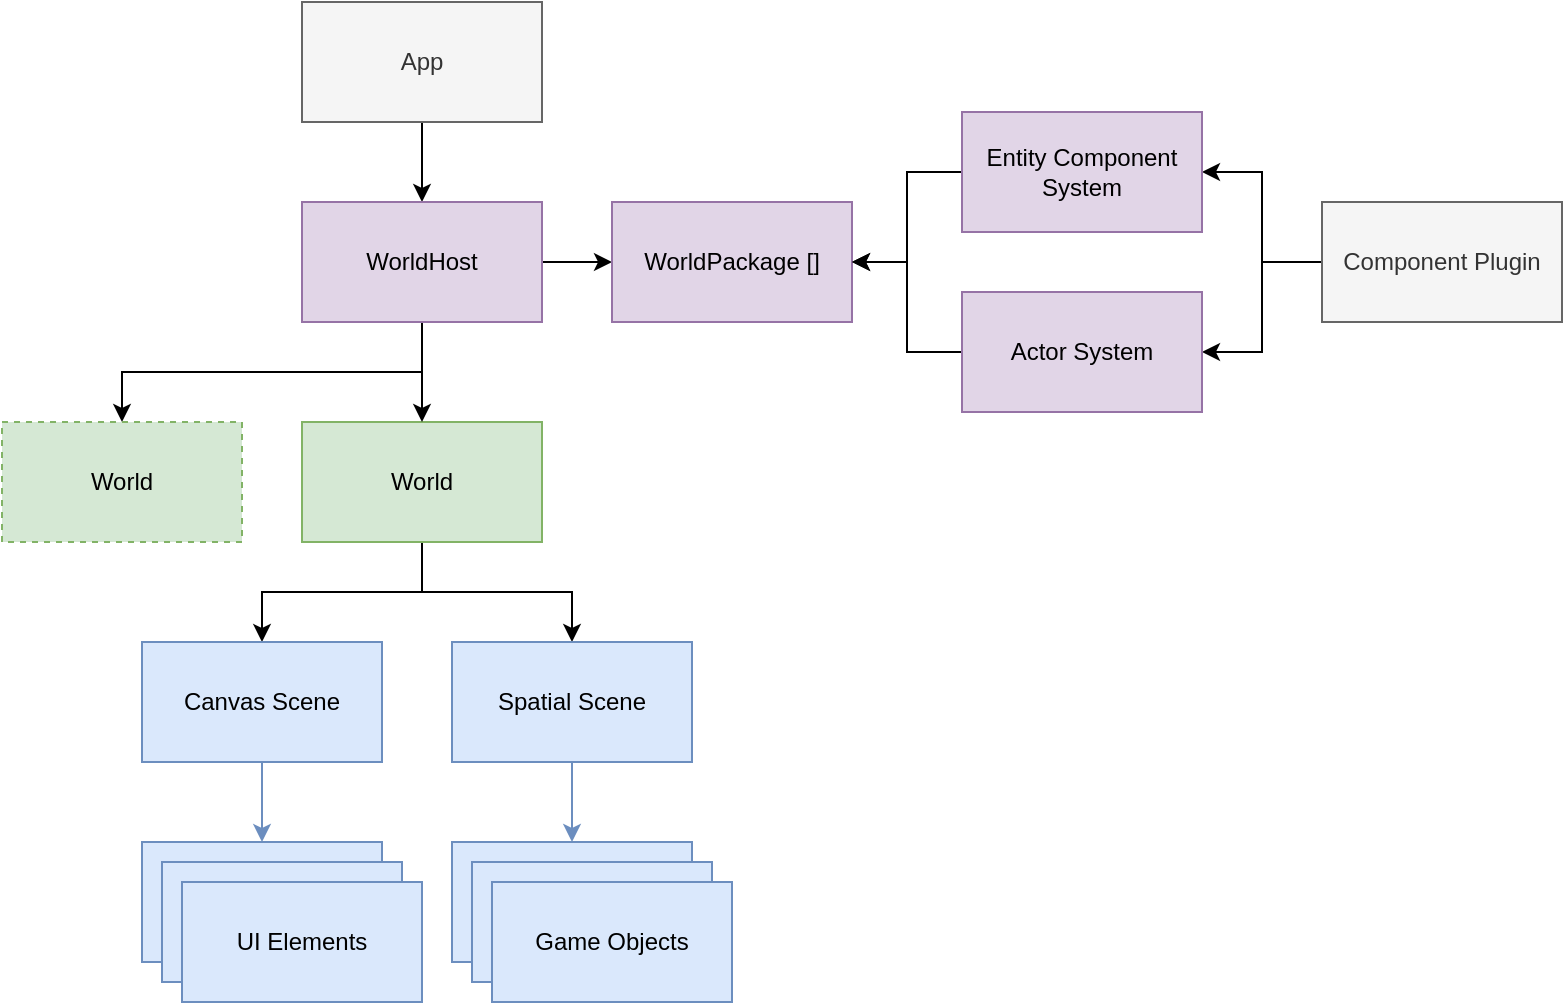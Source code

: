 <mxfile version="13.0.0" type="device"><diagram id="MkO9n036k9VuEZXQ1NQC" name="Page-1"><mxGraphModel dx="1026" dy="624" grid="0" gridSize="10" guides="1" tooltips="1" connect="1" arrows="1" fold="1" page="0" pageScale="1" pageWidth="850" pageHeight="1100" math="0" shadow="0"><root><mxCell id="0"/><mxCell id="1" parent="0"/><mxCell id="bKYsFaTdBmq5xi4vSW5z-36" style="edgeStyle=orthogonalEdgeStyle;rounded=0;orthogonalLoop=1;jettySize=auto;html=1;exitX=0;exitY=0.5;exitDx=0;exitDy=0;entryX=1;entryY=0.5;entryDx=0;entryDy=0;" edge="1" parent="1" source="bKYsFaTdBmq5xi4vSW5z-1" target="bKYsFaTdBmq5xi4vSW5z-29"><mxGeometry relative="1" as="geometry"/></mxCell><mxCell id="bKYsFaTdBmq5xi4vSW5z-37" style="edgeStyle=orthogonalEdgeStyle;rounded=0;orthogonalLoop=1;jettySize=auto;html=1;exitX=0;exitY=0.5;exitDx=0;exitDy=0;entryX=1;entryY=0.5;entryDx=0;entryDy=0;" edge="1" parent="1" source="bKYsFaTdBmq5xi4vSW5z-1" target="bKYsFaTdBmq5xi4vSW5z-28"><mxGeometry relative="1" as="geometry"/></mxCell><mxCell id="bKYsFaTdBmq5xi4vSW5z-1" value="Component Plugin" style="rounded=0;whiteSpace=wrap;html=1;fillColor=#f5f5f5;strokeColor=#666666;fontColor=#333333;" vertex="1" parent="1"><mxGeometry x="730" y="210" width="120" height="60" as="geometry"/></mxCell><mxCell id="bKYsFaTdBmq5xi4vSW5z-26" style="edgeStyle=orthogonalEdgeStyle;rounded=0;orthogonalLoop=1;jettySize=auto;html=1;exitX=0.5;exitY=1;exitDx=0;exitDy=0;entryX=0.5;entryY=0;entryDx=0;entryDy=0;" edge="1" parent="1" source="bKYsFaTdBmq5xi4vSW5z-2" target="bKYsFaTdBmq5xi4vSW5z-3"><mxGeometry relative="1" as="geometry"/></mxCell><mxCell id="bKYsFaTdBmq5xi4vSW5z-27" style="edgeStyle=orthogonalEdgeStyle;rounded=0;orthogonalLoop=1;jettySize=auto;html=1;exitX=0.5;exitY=1;exitDx=0;exitDy=0;" edge="1" parent="1" source="bKYsFaTdBmq5xi4vSW5z-2" target="bKYsFaTdBmq5xi4vSW5z-15"><mxGeometry relative="1" as="geometry"/></mxCell><mxCell id="bKYsFaTdBmq5xi4vSW5z-2" value="World" style="rounded=0;whiteSpace=wrap;html=1;fillColor=#d5e8d4;strokeColor=#82b366;" vertex="1" parent="1"><mxGeometry x="220" y="320" width="120" height="60" as="geometry"/></mxCell><mxCell id="bKYsFaTdBmq5xi4vSW5z-24" style="edgeStyle=orthogonalEdgeStyle;rounded=0;orthogonalLoop=1;jettySize=auto;html=1;exitX=0.5;exitY=1;exitDx=0;exitDy=0;entryX=0.5;entryY=0;entryDx=0;entryDy=0;fillColor=#dae8fc;strokeColor=#6c8ebf;" edge="1" parent="1" source="bKYsFaTdBmq5xi4vSW5z-3" target="bKYsFaTdBmq5xi4vSW5z-21"><mxGeometry relative="1" as="geometry"/></mxCell><mxCell id="bKYsFaTdBmq5xi4vSW5z-3" value="Canvas Scene" style="rounded=0;whiteSpace=wrap;html=1;fillColor=#dae8fc;strokeColor=#6c8ebf;" vertex="1" parent="1"><mxGeometry x="140" y="430" width="120" height="60" as="geometry"/></mxCell><mxCell id="bKYsFaTdBmq5xi4vSW5z-9" style="edgeStyle=orthogonalEdgeStyle;rounded=0;orthogonalLoop=1;jettySize=auto;html=1;exitX=0.5;exitY=1;exitDx=0;exitDy=0;" edge="1" parent="1" source="bKYsFaTdBmq5xi4vSW5z-5" target="bKYsFaTdBmq5xi4vSW5z-6"><mxGeometry relative="1" as="geometry"/></mxCell><mxCell id="bKYsFaTdBmq5xi4vSW5z-5" value="App" style="rounded=0;whiteSpace=wrap;html=1;fillColor=#f5f5f5;strokeColor=#666666;fontColor=#333333;" vertex="1" parent="1"><mxGeometry x="220" y="110" width="120" height="60" as="geometry"/></mxCell><mxCell id="bKYsFaTdBmq5xi4vSW5z-10" style="edgeStyle=orthogonalEdgeStyle;rounded=0;orthogonalLoop=1;jettySize=auto;html=1;exitX=0.5;exitY=1;exitDx=0;exitDy=0;entryX=0.5;entryY=0;entryDx=0;entryDy=0;" edge="1" parent="1" source="bKYsFaTdBmq5xi4vSW5z-6" target="bKYsFaTdBmq5xi4vSW5z-2"><mxGeometry relative="1" as="geometry"/></mxCell><mxCell id="bKYsFaTdBmq5xi4vSW5z-33" style="edgeStyle=orthogonalEdgeStyle;rounded=0;orthogonalLoop=1;jettySize=auto;html=1;exitX=1;exitY=0.5;exitDx=0;exitDy=0;entryX=0;entryY=0.5;entryDx=0;entryDy=0;" edge="1" parent="1" source="bKYsFaTdBmq5xi4vSW5z-6" target="bKYsFaTdBmq5xi4vSW5z-12"><mxGeometry relative="1" as="geometry"/></mxCell><mxCell id="bKYsFaTdBmq5xi4vSW5z-39" style="edgeStyle=orthogonalEdgeStyle;rounded=0;orthogonalLoop=1;jettySize=auto;html=1;exitX=0.5;exitY=1;exitDx=0;exitDy=0;entryX=0.5;entryY=0;entryDx=0;entryDy=0;" edge="1" parent="1" source="bKYsFaTdBmq5xi4vSW5z-6" target="bKYsFaTdBmq5xi4vSW5z-38"><mxGeometry relative="1" as="geometry"/></mxCell><mxCell id="bKYsFaTdBmq5xi4vSW5z-6" value="WorldHost" style="rounded=0;whiteSpace=wrap;html=1;fillColor=#e1d5e7;strokeColor=#9673a6;" vertex="1" parent="1"><mxGeometry x="220" y="210" width="120" height="60" as="geometry"/></mxCell><mxCell id="bKYsFaTdBmq5xi4vSW5z-12" value="WorldPackage []" style="rounded=0;whiteSpace=wrap;html=1;fillColor=#e1d5e7;strokeColor=#9673a6;" vertex="1" parent="1"><mxGeometry x="375" y="210" width="120" height="60" as="geometry"/></mxCell><mxCell id="bKYsFaTdBmq5xi4vSW5z-25" style="edgeStyle=orthogonalEdgeStyle;rounded=0;orthogonalLoop=1;jettySize=auto;html=1;exitX=0.5;exitY=1;exitDx=0;exitDy=0;entryX=0.5;entryY=0;entryDx=0;entryDy=0;fillColor=#dae8fc;strokeColor=#6c8ebf;" edge="1" parent="1" source="bKYsFaTdBmq5xi4vSW5z-15" target="bKYsFaTdBmq5xi4vSW5z-18"><mxGeometry relative="1" as="geometry"/></mxCell><mxCell id="bKYsFaTdBmq5xi4vSW5z-15" value="Spatial Scene" style="rounded=0;whiteSpace=wrap;html=1;fillColor=#dae8fc;strokeColor=#6c8ebf;" vertex="1" parent="1"><mxGeometry x="295" y="430" width="120" height="60" as="geometry"/></mxCell><mxCell id="bKYsFaTdBmq5xi4vSW5z-18" value="Spatial Scene" style="rounded=0;whiteSpace=wrap;html=1;fillColor=#dae8fc;strokeColor=#6c8ebf;" vertex="1" parent="1"><mxGeometry x="295" y="530" width="120" height="60" as="geometry"/></mxCell><mxCell id="bKYsFaTdBmq5xi4vSW5z-19" value="Spatial Scene" style="rounded=0;whiteSpace=wrap;html=1;fillColor=#dae8fc;strokeColor=#6c8ebf;" vertex="1" parent="1"><mxGeometry x="305" y="540" width="120" height="60" as="geometry"/></mxCell><mxCell id="bKYsFaTdBmq5xi4vSW5z-20" value="Game Objects" style="rounded=0;whiteSpace=wrap;html=1;fillColor=#dae8fc;strokeColor=#6c8ebf;" vertex="1" parent="1"><mxGeometry x="315" y="550" width="120" height="60" as="geometry"/></mxCell><mxCell id="bKYsFaTdBmq5xi4vSW5z-21" value="Game Objects" style="rounded=0;whiteSpace=wrap;html=1;fillColor=#dae8fc;strokeColor=#6c8ebf;" vertex="1" parent="1"><mxGeometry x="140" y="530" width="120" height="60" as="geometry"/></mxCell><mxCell id="bKYsFaTdBmq5xi4vSW5z-22" value="Game Objects" style="rounded=0;whiteSpace=wrap;html=1;fillColor=#dae8fc;strokeColor=#6c8ebf;" vertex="1" parent="1"><mxGeometry x="150" y="540" width="120" height="60" as="geometry"/></mxCell><mxCell id="bKYsFaTdBmq5xi4vSW5z-23" value="UI Elements" style="rounded=0;whiteSpace=wrap;html=1;fillColor=#dae8fc;strokeColor=#6c8ebf;" vertex="1" parent="1"><mxGeometry x="160" y="550" width="120" height="60" as="geometry"/></mxCell><mxCell id="bKYsFaTdBmq5xi4vSW5z-34" style="edgeStyle=orthogonalEdgeStyle;rounded=0;orthogonalLoop=1;jettySize=auto;html=1;exitX=0;exitY=0.5;exitDx=0;exitDy=0;entryX=1;entryY=0.5;entryDx=0;entryDy=0;" edge="1" parent="1" source="bKYsFaTdBmq5xi4vSW5z-28" target="bKYsFaTdBmq5xi4vSW5z-12"><mxGeometry relative="1" as="geometry"/></mxCell><mxCell id="bKYsFaTdBmq5xi4vSW5z-28" value="Actor System" style="rounded=0;whiteSpace=wrap;html=1;fillColor=#e1d5e7;strokeColor=#9673a6;" vertex="1" parent="1"><mxGeometry x="550" y="255" width="120" height="60" as="geometry"/></mxCell><mxCell id="bKYsFaTdBmq5xi4vSW5z-35" style="edgeStyle=orthogonalEdgeStyle;rounded=0;orthogonalLoop=1;jettySize=auto;html=1;exitX=0;exitY=0.5;exitDx=0;exitDy=0;entryX=1;entryY=0.5;entryDx=0;entryDy=0;" edge="1" parent="1" source="bKYsFaTdBmq5xi4vSW5z-29" target="bKYsFaTdBmq5xi4vSW5z-12"><mxGeometry relative="1" as="geometry"/></mxCell><mxCell id="bKYsFaTdBmq5xi4vSW5z-29" value="Entity Component System" style="rounded=0;whiteSpace=wrap;html=1;fillColor=#e1d5e7;strokeColor=#9673a6;" vertex="1" parent="1"><mxGeometry x="550" y="165" width="120" height="60" as="geometry"/></mxCell><mxCell id="bKYsFaTdBmq5xi4vSW5z-38" value="World" style="rounded=0;whiteSpace=wrap;html=1;dashed=1;fillColor=#d5e8d4;strokeColor=#82b366;" vertex="1" parent="1"><mxGeometry x="70" y="320" width="120" height="60" as="geometry"/></mxCell></root></mxGraphModel></diagram></mxfile>